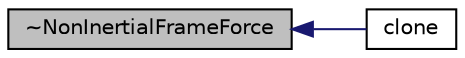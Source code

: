 digraph "~NonInertialFrameForce"
{
  bgcolor="transparent";
  edge [fontname="Helvetica",fontsize="10",labelfontname="Helvetica",labelfontsize="10"];
  node [fontname="Helvetica",fontsize="10",shape=record];
  rankdir="LR";
  Node5 [label="~NonInertialFrameForce",height=0.2,width=0.4,color="black", fillcolor="grey75", style="filled", fontcolor="black"];
  Node5 -> Node6 [dir="back",color="midnightblue",fontsize="10",style="solid",fontname="Helvetica"];
  Node6 [label="clone",height=0.2,width=0.4,color="black",URL="$a25277.html#ac7eaa8b220cc46ce90a03b7fc312138e",tooltip="Construct and return a clone. "];
}
